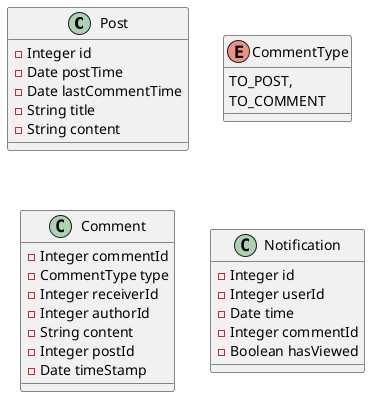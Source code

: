 @startuml

class Post {
        - Integer id
        - Date postTime
        - Date lastCommentTime
        - String title
        - String content
}

enum CommentType {
        TO_POST,
        TO_COMMENT
}

class Comment {
        - Integer commentId
        - CommentType type
        - Integer receiverId
        - Integer authorId
        - String content
        - Integer postId
        - Date timeStamp
}

class Notification {
        - Integer id
        - Integer userId
        - Date time
        - Integer commentId
        - Boolean hasViewed
}

@enduml
